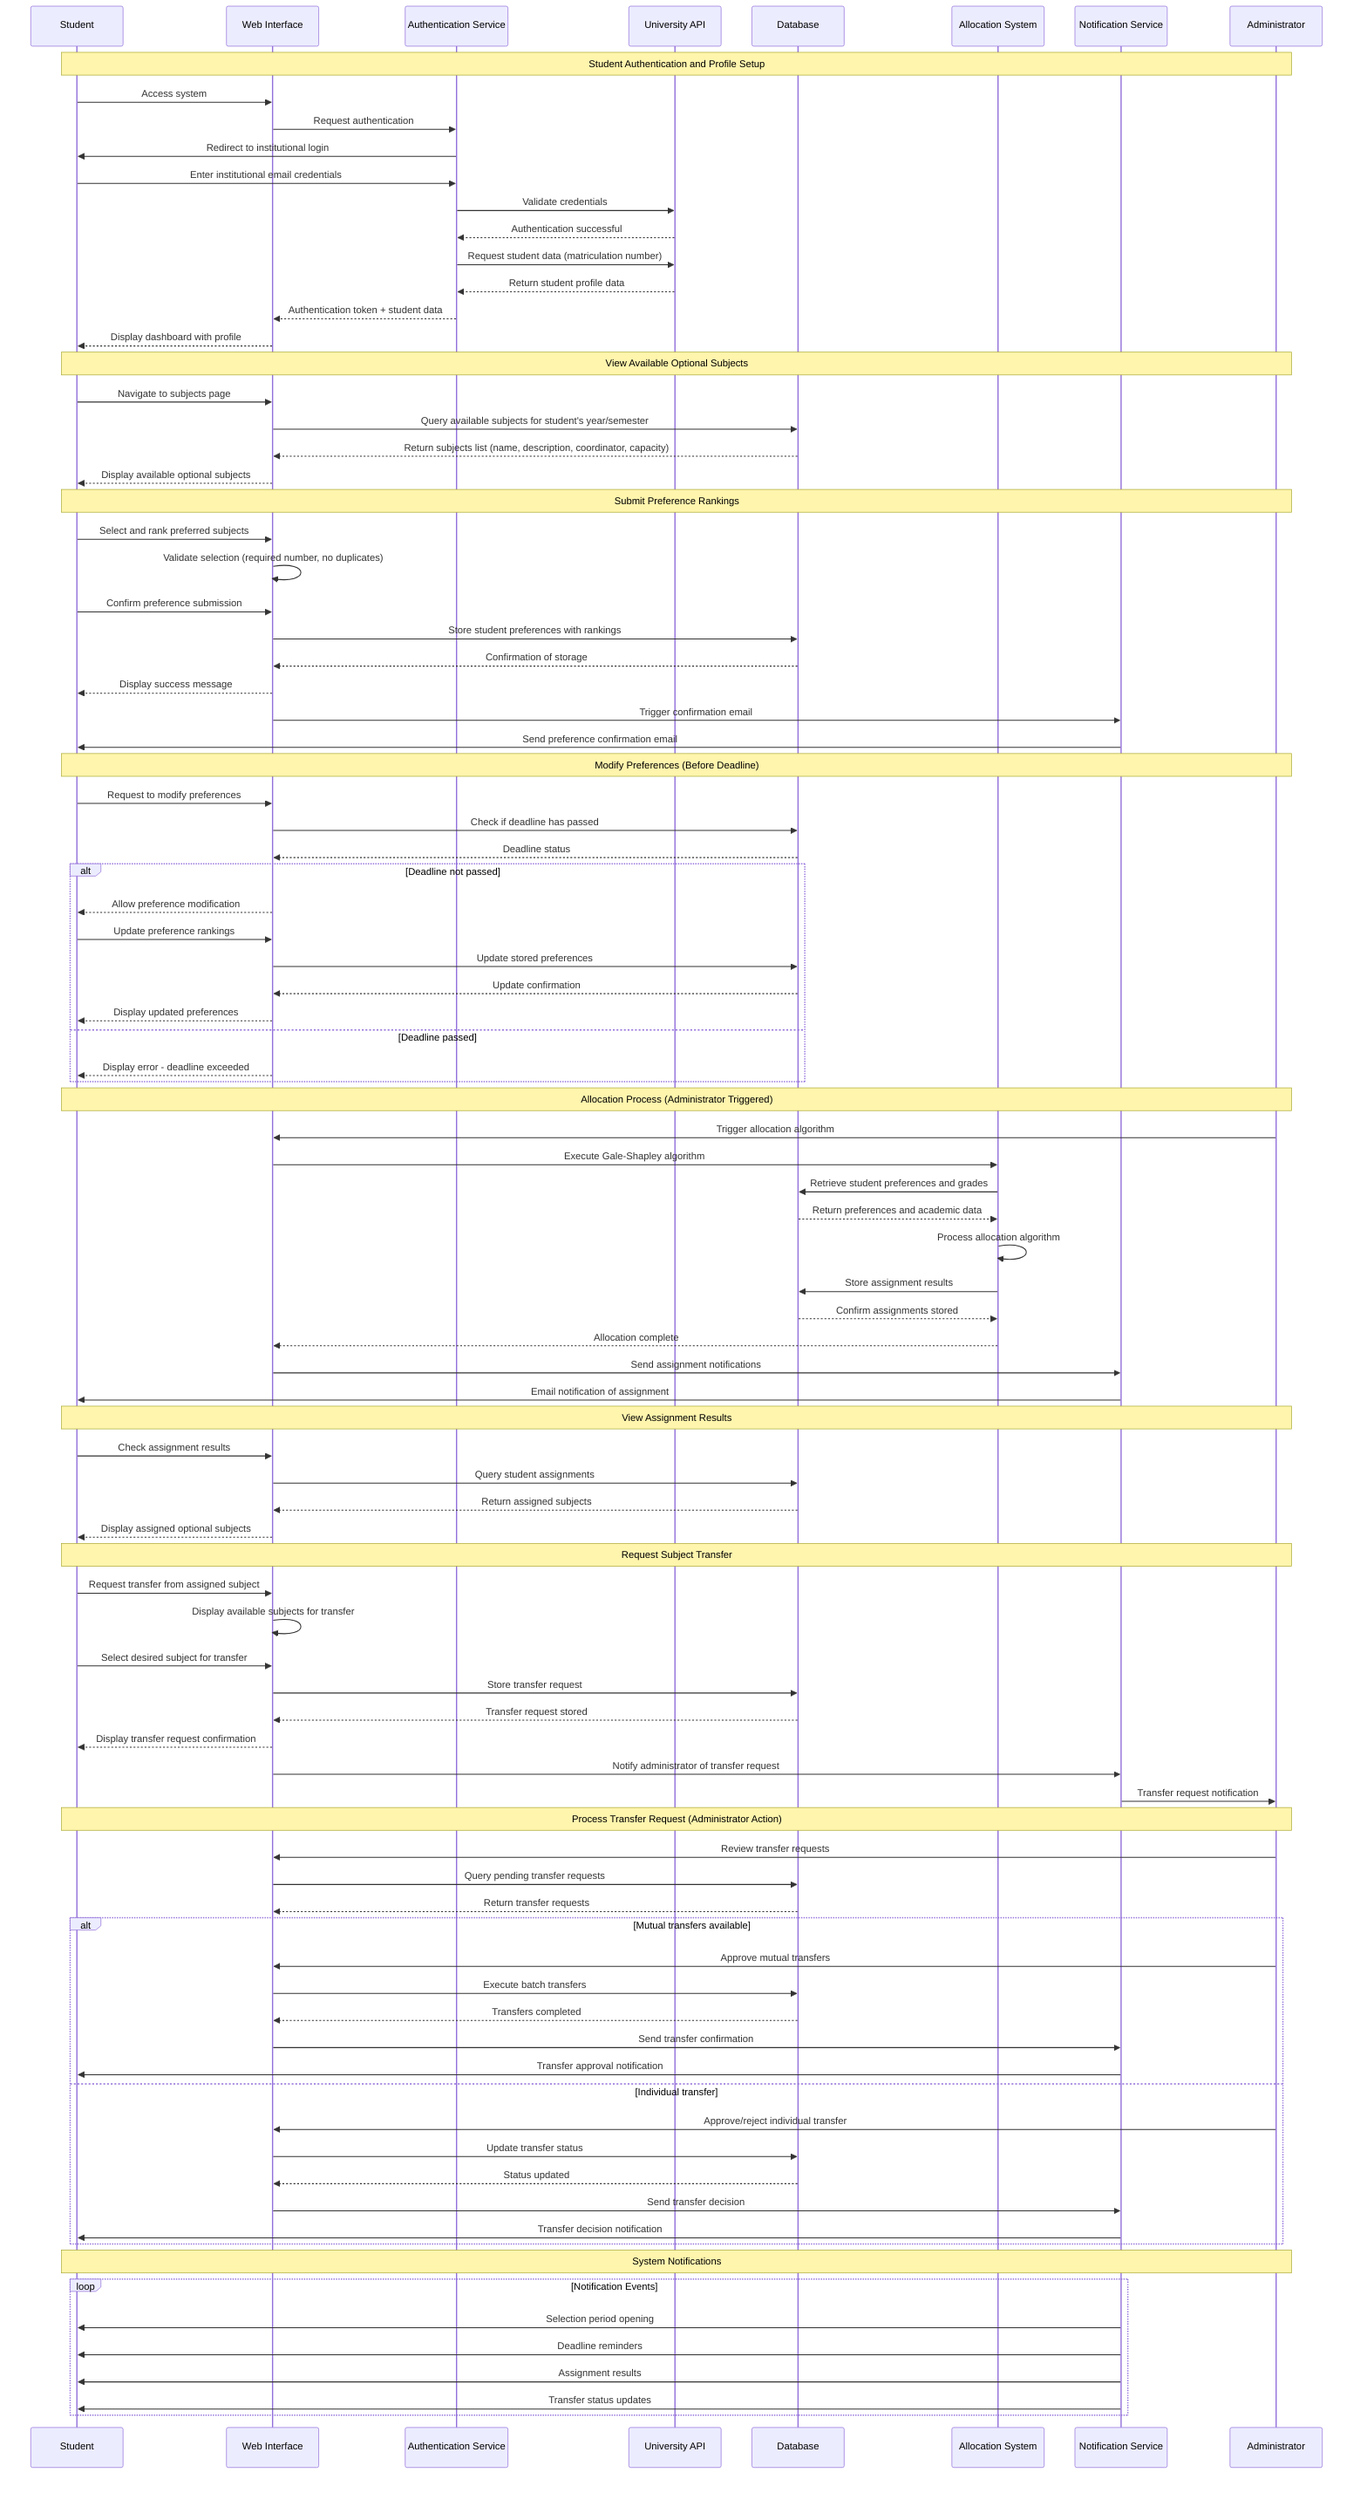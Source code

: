 sequenceDiagram
    participant S as Student
    participant UI as Web Interface
    participant Auth as Authentication Service
    participant API as University API
    participant DB as Database
    participant AS as Allocation System
    participant NS as Notification Service
    participant A as Administrator

    Note over S,A: Student Authentication and Profile Setup
    S->>UI: Access system
    UI->>Auth: Request authentication
    Auth->>S: Redirect to institutional login
    S->>Auth: Enter institutional email credentials
    Auth->>API: Validate credentials
    API-->>Auth: Authentication successful
    Auth->>API: Request student data (matriculation number)
    API-->>Auth: Return student profile data
    Auth-->>UI: Authentication token + student data
    UI-->>S: Display dashboard with profile

    Note over S,A: View Available Optional Subjects
    S->>UI: Navigate to subjects page
    UI->>DB: Query available subjects for student's year/semester
    DB-->>UI: Return subjects list (name, description, coordinator, capacity)
    UI-->>S: Display available optional subjects

    Note over S,A: Submit Preference Rankings
    S->>UI: Select and rank preferred subjects
    UI->>UI: Validate selection (required number, no duplicates)
    S->>UI: Confirm preference submission
    UI->>DB: Store student preferences with rankings
    DB-->>UI: Confirmation of storage
    UI-->>S: Display success message
    UI->>NS: Trigger confirmation email
    NS->>S: Send preference confirmation email

    Note over S,A: Modify Preferences (Before Deadline)
    S->>UI: Request to modify preferences
    UI->>DB: Check if deadline has passed
    DB-->>UI: Deadline status
    alt Deadline not passed
        UI-->>S: Allow preference modification
        S->>UI: Update preference rankings
        UI->>DB: Update stored preferences
        DB-->>UI: Update confirmation
        UI-->>S: Display updated preferences
    else Deadline passed
        UI-->>S: Display error - deadline exceeded
    end

    Note over S,A: Allocation Process (Administrator Triggered)
    A->>UI: Trigger allocation algorithm
    UI->>AS: Execute Gale-Shapley algorithm
    AS->>DB: Retrieve student preferences and grades
    DB-->>AS: Return preferences and academic data
    AS->>AS: Process allocation algorithm
    AS->>DB: Store assignment results
    DB-->>AS: Confirm assignments stored
    AS-->>UI: Allocation complete
    UI->>NS: Send assignment notifications
    NS->>S: Email notification of assignment

    Note over S,A: View Assignment Results
    S->>UI: Check assignment results
    UI->>DB: Query student assignments
    DB-->>UI: Return assigned subjects
    UI-->>S: Display assigned optional subjects

    Note over S,A: Request Subject Transfer
    S->>UI: Request transfer from assigned subject
    UI->>UI: Display available subjects for transfer
    S->>UI: Select desired subject for transfer
    UI->>DB: Store transfer request
    DB-->>UI: Transfer request stored
    UI-->>S: Display transfer request confirmation
    UI->>NS: Notify administrator of transfer request
    NS->>A: Transfer request notification

    Note over S,A: Process Transfer Request (Administrator Action)
    A->>UI: Review transfer requests
    UI->>DB: Query pending transfer requests
    DB-->>UI: Return transfer requests
    alt Mutual transfers available
        A->>UI: Approve mutual transfers
        UI->>DB: Execute batch transfers
        DB-->>UI: Transfers completed
        UI->>NS: Send transfer confirmation
        NS->>S: Transfer approval notification
    else Individual transfer
        A->>UI: Approve/reject individual transfer
        UI->>DB: Update transfer status
        DB-->>UI: Status updated
        UI->>NS: Send transfer decision
        NS->>S: Transfer decision notification
    end

    Note over S,A: System Notifications
    loop Notification Events
        NS->>S: Selection period opening
        NS->>S: Deadline reminders
        NS->>S: Assignment results
        NS->>S: Transfer status updates
    end